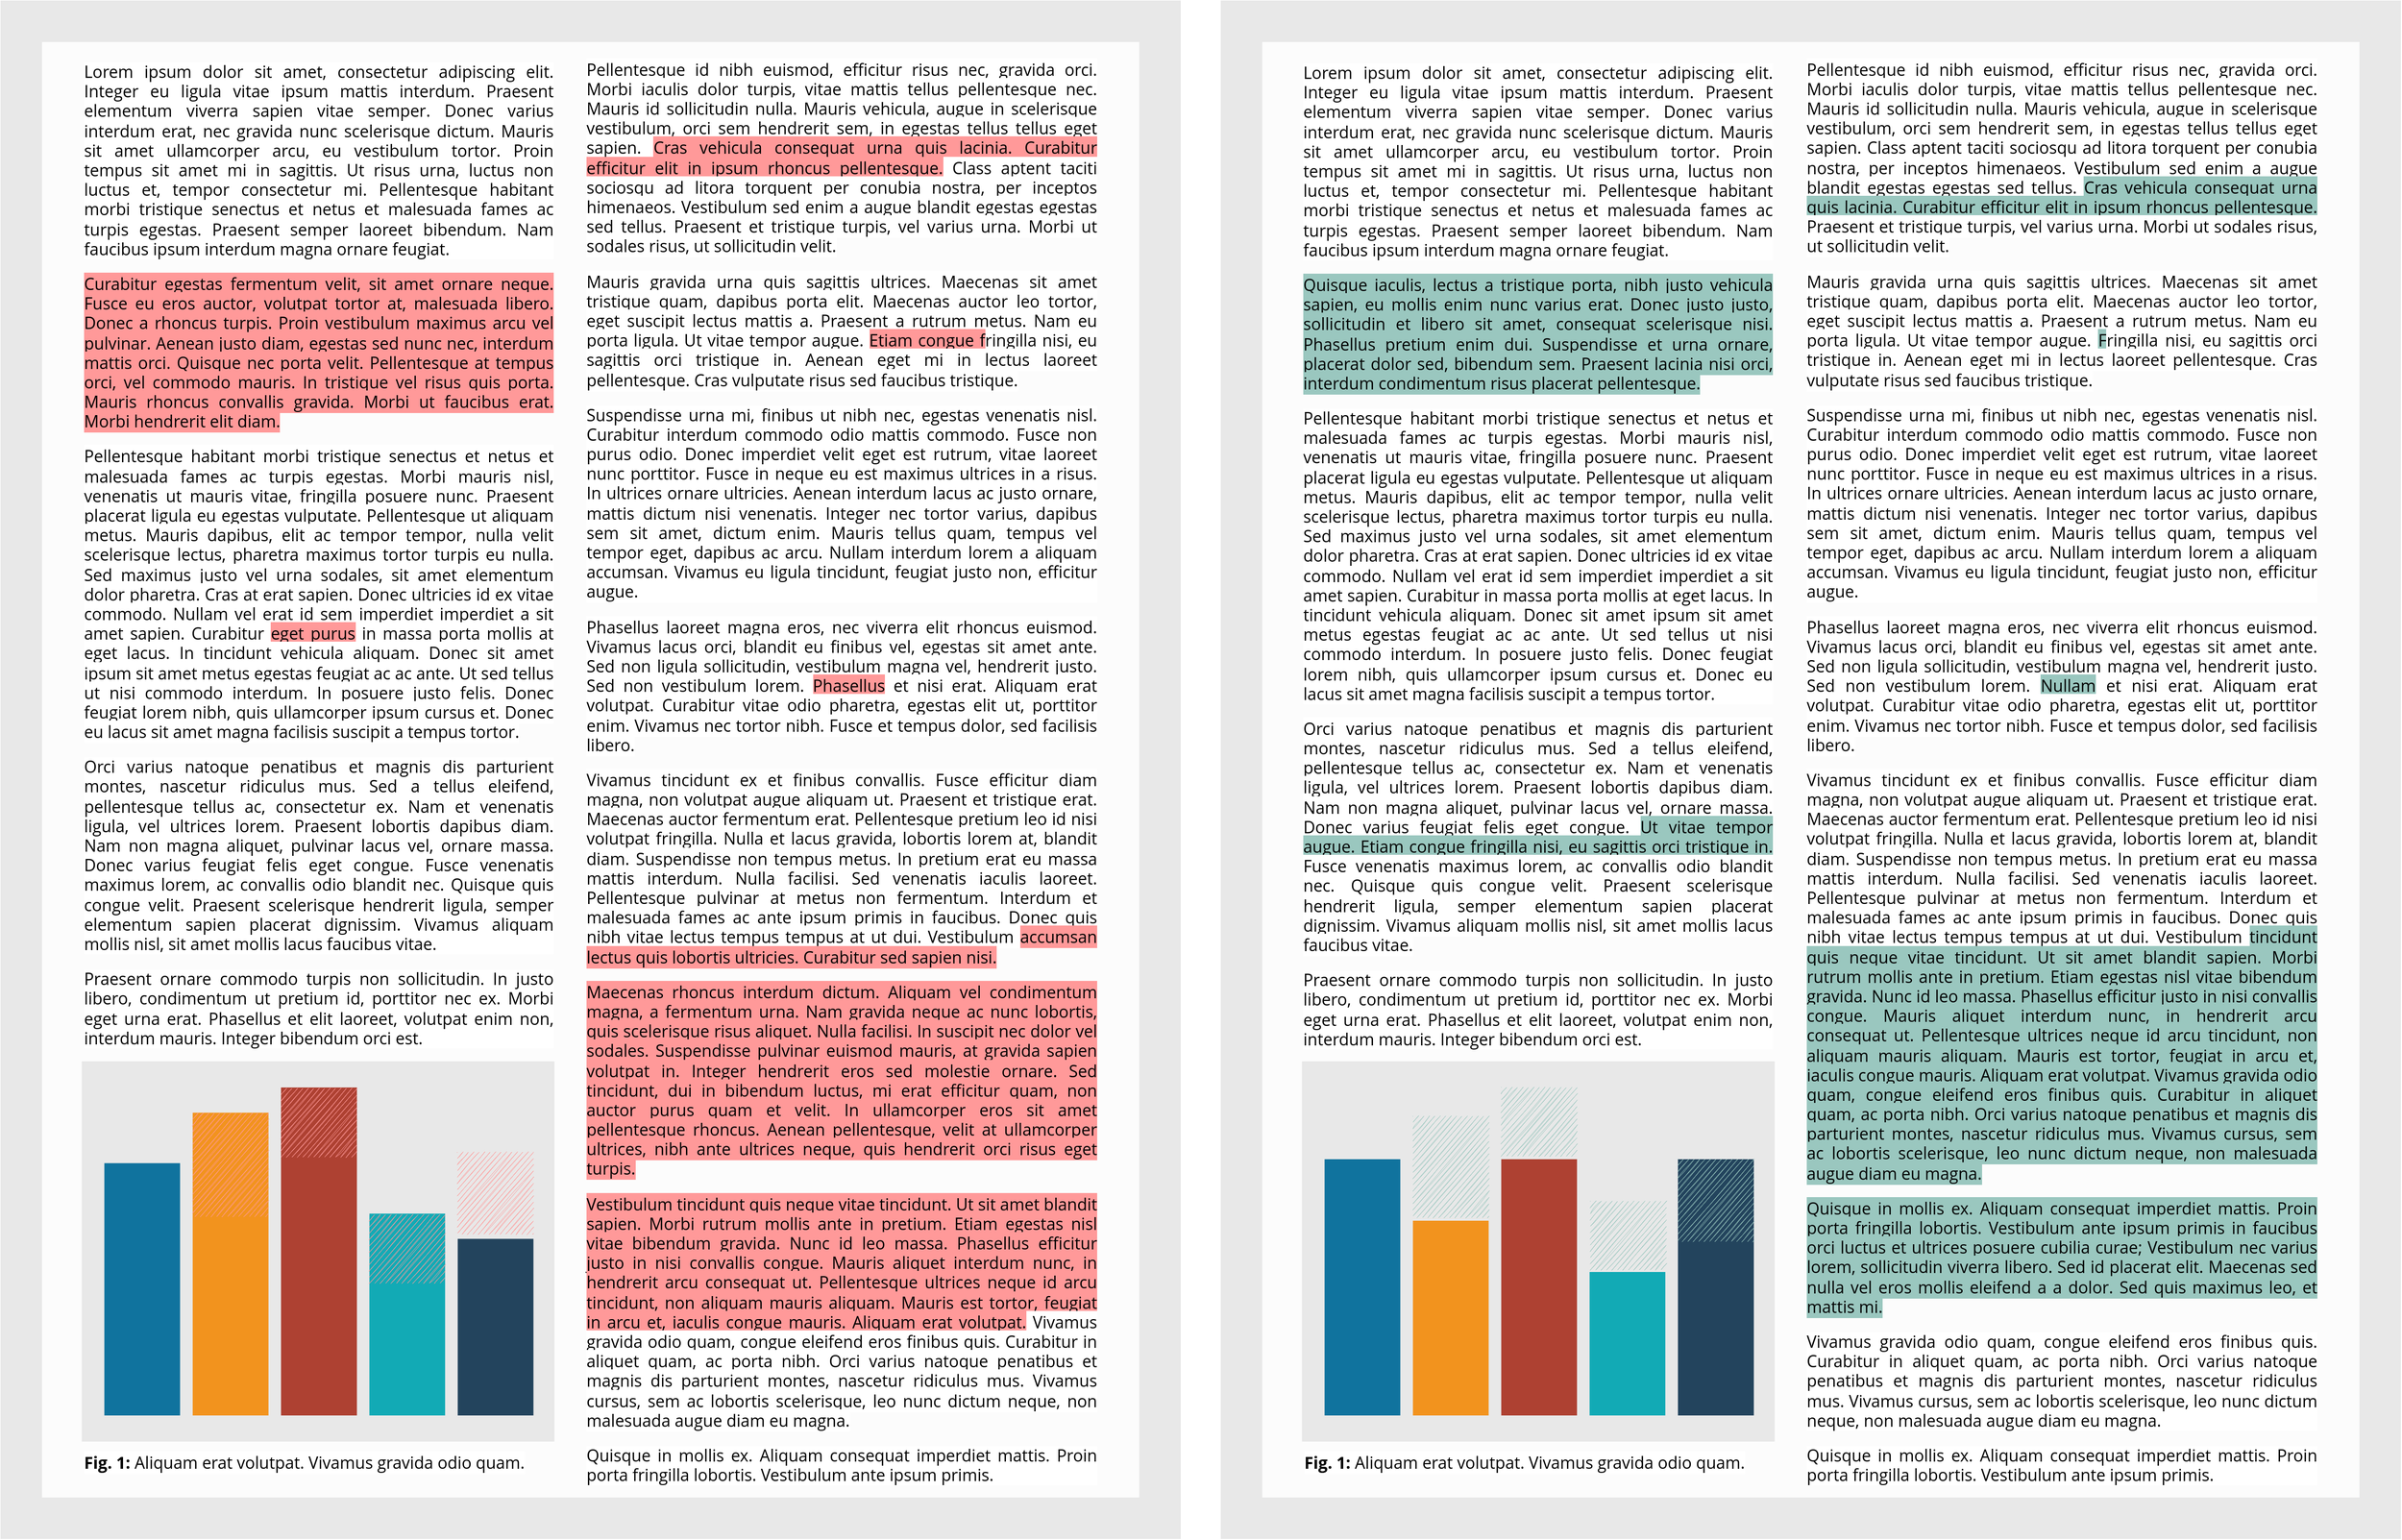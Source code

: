 <mxfile version="14.4.2" type="device"><diagram id="hDId7aU0rcnArZTX4qDV" name="Page-1"><mxGraphModel dx="3555" dy="5083" grid="1" gridSize="10" guides="1" tooltips="1" connect="1" arrows="1" fold="1" page="1" pageScale="1" pageWidth="850" pageHeight="1100" math="0" shadow="0"><root><mxCell id="0"/><mxCell id="1" parent="0"/><mxCell id="PXYqkAgeutD4WTbp1pMD-25" value="" style="group" parent="1" vertex="1" connectable="0"><mxGeometry x="810" y="-2240" width="1120" height="1500" as="geometry"/></mxCell><mxCell id="PXYqkAgeutD4WTbp1pMD-22" value="" style="rounded=0;whiteSpace=wrap;html=1;strokeColor=#E8E8E8;fillColor=#E8E8E8;" parent="PXYqkAgeutD4WTbp1pMD-25" vertex="1"><mxGeometry width="1150" height="1500" as="geometry"/></mxCell><mxCell id="PXYqkAgeutD4WTbp1pMD-23" value="" style="rounded=0;whiteSpace=wrap;html=1;strokeColor=none;fillColor=#FCFCFC;" parent="PXYqkAgeutD4WTbp1pMD-25" vertex="1"><mxGeometry x="40" y="40" width="1070" height="1420" as="geometry"/></mxCell><mxCell id="PXYqkAgeutD4WTbp1pMD-2" value="&lt;p style=&quot;margin: 0px 0px 15px ; padding: 0px ; text-align: justify ; font-family: &amp;#34;open sans&amp;#34; , &amp;#34;arial&amp;#34; , sans-serif ; background-color: rgb(255 , 255 , 255) ; font-size: 16px&quot;&gt;&lt;font style=&quot;font-size: 16px&quot;&gt;Lorem ipsum dolor sit amet, consectetur adipiscing elit. Integer eu ligula vitae ipsum mattis interdum. Praesent elementum viverra sapien vitae semper. Donec varius interdum erat, nec gravida nunc scelerisque dictum. Mauris sit amet ullamcorper arcu, eu vestibulum tortor. Proin tempus sit amet mi in sagittis. Ut risus urna, luctus non luctus et, tempor consectetur mi. Pellentesque habitant morbi tristique senectus et netus et malesuada fames ac turpis egestas. Praesent semper laoreet bibendum. Nam faucibus ipsum interdum magna ornare feugiat.&lt;/font&gt;&lt;/p&gt;&lt;p style=&quot;margin: 0px 0px 15px ; padding: 0px ; text-align: justify ; font-family: &amp;#34;open sans&amp;#34; , &amp;#34;arial&amp;#34; , sans-serif ; font-size: 16px&quot;&gt;&lt;font style=&quot;font-size: 16px ; background-color: rgb(255 , 153 , 153)&quot;&gt;Curabitur egestas fermentum velit, sit amet ornare neque. Fusce eu eros auctor, volutpat tortor at, malesuada libero. Donec a rhoncus turpis. Proin vestibulum maximus arcu vel pulvinar. Aenean justo diam, egestas sed nunc nec, interdum mattis orci. Quisque nec porta velit. Pellentesque at tempus orci, vel commodo mauris. In tristique vel risus quis porta. Mauris rhoncus convallis gravida. Morbi ut faucibus erat. Morbi hendrerit elit diam.&lt;/font&gt;&lt;/p&gt;&lt;p style=&quot;margin: 0px 0px 15px ; padding: 0px ; text-align: justify ; font-family: &amp;#34;open sans&amp;#34; , &amp;#34;arial&amp;#34; , sans-serif ; font-size: 16px&quot;&gt;&lt;font style=&quot;font-size: 16px&quot;&gt;&lt;span style=&quot;background-color: rgb(255 , 255 , 255)&quot;&gt;Pellentesque habitant morbi tristique senectus et netus et malesuada fames ac turpis egestas. Morbi mauris nisl, venenatis ut mauris vitae, fringilla posuere nunc. Praesent placerat ligula eu egestas vulputate. Pellentesque ut aliquam metus. Mauris dapibus, elit ac tempor tempor, nulla velit scelerisque lectus, pharetra maximus tortor turpis eu nulla. Sed maximus justo vel urna sodales, sit amet elementum dolor pharetra. Cras at erat sapien. Donec ultricies id ex vitae commodo. Nullam vel erat id sem imperdiet imperdiet a sit amet sapien. Curabitur &lt;/span&gt;&lt;span style=&quot;background-color: rgb(255 , 153 , 153)&quot;&gt;eget purus&lt;/span&gt;&lt;span style=&quot;background-color: rgb(255 , 255 , 255)&quot;&gt; in massa porta mollis at eget lacus. In tincidunt vehicula aliquam. Donec sit amet ipsum sit amet metus egestas feugiat ac ac ante. Ut sed tellus ut nisi commodo interdum. In posuere justo felis. Donec feugiat lorem nibh, quis ullamcorper ipsum cursus et. Donec eu lacus sit amet magna facilisis suscipit a tempus tortor.&lt;/span&gt;&lt;/font&gt;&lt;/p&gt;&lt;p style=&quot;margin: 0px 0px 15px ; padding: 0px ; text-align: justify ; font-family: &amp;#34;open sans&amp;#34; , &amp;#34;arial&amp;#34; , sans-serif ; background-color: rgb(255 , 255 , 255) ; font-size: 16px&quot;&gt;&lt;font style=&quot;font-size: 16px&quot;&gt;Orci varius natoque penatibus et magnis dis parturient montes, nascetur ridiculus mus. Sed a tellus eleifend, pellentesque tellus ac, consectetur ex. Nam et venenatis ligula, vel ultrices lorem. Praesent lobortis dapibus diam. Nam non magna aliquet, pulvinar lacus vel, ornare massa. Donec varius feugiat felis eget congue. Fusce venenatis maximus lorem, ac convallis odio blandit nec. Quisque quis congue velit. Praesent scelerisque hendrerit ligula, semper elementum sapien placerat dignissim. Vivamus aliquam mollis nisl, sit amet mollis lacus faucibus vitae.&lt;/font&gt;&lt;/p&gt;&lt;p style=&quot;margin: 0px 0px 15px ; padding: 0px ; text-align: justify ; font-family: &amp;#34;open sans&amp;#34; , &amp;#34;arial&amp;#34; , sans-serif ; background-color: rgb(255 , 255 , 255) ; font-size: 16px&quot;&gt;&lt;font style=&quot;font-size: 16px&quot;&gt;Praesent ornare commodo turpis non sollicitudin. In justo libero, condimentum ut pretium id, porttitor nec ex. Morbi eget urna erat. Phasellus et elit laoreet, volutpat enim non, interdum mauris. Integer bibendum orci est.&lt;/font&gt;&lt;/p&gt;" style="rounded=0;whiteSpace=wrap;html=1;strokeColor=none;fillColor=none;" parent="PXYqkAgeutD4WTbp1pMD-25" vertex="1"><mxGeometry x="80" y="63" width="460" height="970" as="geometry"/></mxCell><mxCell id="PXYqkAgeutD4WTbp1pMD-3" value="&lt;p style=&quot;margin: 0px 0px 15px ; padding: 0px ; text-align: justify ; font-family: &amp;#34;open sans&amp;#34; , &amp;#34;arial&amp;#34; , sans-serif ; font-size: 16px&quot;&gt;&lt;font style=&quot;font-size: 16px&quot;&gt;&lt;span style=&quot;background-color: rgb(255 , 255 , 255)&quot;&gt;Pellentesque id nibh euismod, efficitur risus nec, gravida orci. Morbi iaculis dolor turpis, vitae mattis tellus pellentesque nec. Mauris id sollicitudin nulla. Mauris vehicula, augue in scelerisque vestibulum, orci sem hendrerit sem, in egestas tellus tellus eget sapien. &lt;/span&gt;&lt;font style=&quot;background-color: rgb(255 , 153 , 153)&quot;&gt;C&lt;/font&gt;&lt;span style=&quot;background-color: rgb(255 , 153 , 153)&quot;&gt;ras vehicula consequat urna quis lacinia. Curabitur efficitur elit in ipsum rhoncus pellentesque.&lt;/span&gt;&lt;span style=&quot;background-color: rgb(255 , 255 , 255)&quot;&gt; Class aptent taciti sociosqu ad litora torquent per conubia nostra, per inceptos himenaeos. Vestibulum sed enim a augue blandit egestas egestas sed tellus. Praesent et tristique turpis, vel varius urna. Morbi ut sodales risus, ut sollicitudin velit.&lt;/span&gt;&lt;br&gt;&lt;/font&gt;&lt;/p&gt;&lt;p style=&quot;margin: 0px 0px 15px ; padding: 0px ; text-align: justify ; font-family: &amp;#34;open sans&amp;#34; , &amp;#34;arial&amp;#34; , sans-serif ; font-size: 16px&quot;&gt;&lt;font style=&quot;font-size: 16px&quot;&gt;&lt;span style=&quot;background-color: rgb(255 , 255 , 255)&quot;&gt;Mauris gravida urna quis sagittis ultrices. Maecenas sit amet tristique quam, dapibus porta elit. Maecenas auctor leo tortor, eget suscipit lectus mattis a. Praesent a rutrum metus. Nam eu porta ligula. Ut vitae tempor augue. &lt;/span&gt;&lt;span style=&quot;background-color: rgb(255 , 153 , 153)&quot;&gt;Etiam congue f&lt;/span&gt;&lt;span style=&quot;background-color: rgb(255 , 255 , 255)&quot;&gt;ringilla nisi, eu sagittis orci tristique in. Aenean eget mi in lectus laoreet pellentesque. Cras vulputate risus sed faucibus tristique.&lt;/span&gt;&lt;/font&gt;&lt;/p&gt;&lt;p style=&quot;margin: 0px 0px 15px ; padding: 0px ; text-align: justify ; font-family: &amp;#34;open sans&amp;#34; , &amp;#34;arial&amp;#34; , sans-serif ; background-color: rgb(255 , 255 , 255) ; font-size: 16px&quot;&gt;&lt;font style=&quot;font-size: 16px&quot;&gt;Suspendisse urna mi, finibus ut nibh nec, egestas venenatis nisl. Curabitur interdum commodo odio mattis commodo. Fusce non purus odio. Donec imperdiet velit eget est rutrum, vitae laoreet nunc porttitor. Fusce in neque eu est maximus ultrices in a risus. In ultrices ornare ultricies. Aenean interdum lacus ac justo ornare, mattis dictum nisi venenatis. Integer nec tortor varius, dapibus sem sit amet, dictum enim. Mauris tellus quam, tempus vel tempor eget, dapibus ac arcu. Nullam interdum lorem a aliquam accumsan. Vivamus eu ligula tincidunt, feugiat justo non, efficitur augue.&lt;/font&gt;&lt;/p&gt;&lt;p style=&quot;margin: 0px 0px 15px ; padding: 0px ; text-align: justify ; font-family: &amp;#34;open sans&amp;#34; , &amp;#34;arial&amp;#34; , sans-serif ; font-size: 16px&quot;&gt;&lt;font style=&quot;font-size: 16px&quot;&gt;&lt;span style=&quot;background-color: rgb(255 , 255 , 255)&quot;&gt;Phasellus laoreet magna eros, nec viverra elit rhoncus euismod. Vivamus lacus orci, blandit eu finibus vel, egestas sit amet ante. Sed non ligula sollicitudin, vestibulum magna vel, hendrerit justo. Sed non vestibulum lorem. &lt;/span&gt;&lt;span style=&quot;background-color: rgb(255 , 153 , 153)&quot;&gt;Phasellus&lt;/span&gt;&lt;span style=&quot;background-color: rgb(255 , 255 , 255)&quot;&gt; et nisi erat. Aliquam erat volutpat. Curabitur vitae odio pharetra, egestas elit ut, porttitor enim. Vivamus nec tortor nibh. Fusce et tempus dolor, sed facilisis libero.&lt;/span&gt;&lt;/font&gt;&lt;/p&gt;&lt;p style=&quot;margin: 0px 0px 15px ; padding: 0px ; text-align: justify ; font-family: &amp;#34;open sans&amp;#34; , &amp;#34;arial&amp;#34; , sans-serif ; font-size: 16px&quot;&gt;&lt;font style=&quot;font-size: 16px&quot;&gt;&lt;span style=&quot;background-color: rgb(255 , 255 , 255)&quot;&gt;Vivamus tincidunt ex et finibus convallis. Fusce efficitur diam magna, non volutpat augue aliquam ut. Praesent et tristique erat. Maecenas auctor fermentum erat. Pellentesque pretium leo id nisi volutpat fringilla. Nulla et lacus gravida, lobortis lorem at, blandit diam. Suspendisse non tempus metus. In pretium erat eu massa mattis interdum. Nulla facilisi. Sed venenatis iaculis laoreet. Pellentesque pulvinar at metus non fermentum. Interdum et malesuada fames ac ante ipsum primis in faucibus. Donec quis nibh vitae lectus tempus tempus at ut dui. Vestibulum &lt;/span&gt;&lt;span style=&quot;background-color: rgb(255 , 153 , 153)&quot;&gt;accumsan lectus quis lobortis ultricies. Curabitur sed sapien nisi.&lt;/span&gt;&lt;/font&gt;&lt;/p&gt;&lt;p style=&quot;margin: 0px 0px 15px ; padding: 0px ; text-align: justify ; font-family: &amp;#34;open sans&amp;#34; , &amp;#34;arial&amp;#34; , sans-serif ; font-size: 16px&quot;&gt;&lt;font style=&quot;font-size: 16px ; background-color: rgb(255 , 153 , 153)&quot;&gt;Maecenas rhoncus interdum dictum. Aliquam vel condimentum magna, a fermentum urna. Nam gravida neque ac nunc lobortis, quis scelerisque risus aliquet. Nulla facilisi. In suscipit nec dolor vel sodales. Suspendisse pulvinar euismod mauris, at gravida sapien volutpat in. Integer hendrerit eros sed molestie ornare. Sed tincidunt, dui in bibendum luctus, mi erat efficitur quam, non auctor purus quam et velit. In ullamcorper eros sit amet pellentesque rhoncus. Aenean pellentesque, velit at ullamcorper ultrices, nibh ante ultrices neque, quis hendrerit orci risus eget turpis.&lt;/font&gt;&lt;/p&gt;&lt;p style=&quot;margin: 0px 0px 15px ; padding: 0px ; text-align: justify ; font-family: &amp;#34;open sans&amp;#34; , &amp;#34;arial&amp;#34; , sans-serif ; font-size: 16px&quot;&gt;&lt;font style=&quot;font-size: 16px&quot;&gt;&lt;span style=&quot;background-color: rgb(255 , 153 , 153)&quot;&gt;Vestibulum tincidunt quis neque vitae tincidunt. Ut sit amet blandit sapien. Morbi rutrum mollis ante in pretium. Etiam egestas nisl vitae bibendum gravida. Nunc id leo massa. Phasellus efficitur justo in nisi convallis congue. Mauris aliquet interdum nunc, in hendrerit arcu consequat ut. Pellentesque ultrices neque id arcu tincidunt, non aliquam mauris aliquam. Mauris est tortor, feugiat in arcu et, iaculis congue mauris. Aliquam erat volutpat.&lt;/span&gt;&lt;span style=&quot;background-color: rgb(255 , 255 , 255)&quot;&gt; Vivamus gravida odio quam, congue eleifend eros finibus quis. Curabitur in aliquet quam, ac porta nibh. Orci varius natoque penatibus et magnis dis parturient montes, nascetur ridiculus mus. Vivamus cursus, sem ac lobortis scelerisque, leo nunc dictum neque, non malesuada augue diam eu magna.&lt;/span&gt;&lt;/font&gt;&lt;/p&gt;&lt;p style=&quot;margin: 0px 0px 15px ; padding: 0px ; text-align: justify ; font-family: &amp;#34;open sans&amp;#34; , &amp;#34;arial&amp;#34; , sans-serif ; background-color: rgb(255 , 255 , 255) ; font-size: 16px&quot;&gt;&lt;font style=&quot;font-size: 16px&quot;&gt;Quisque in mollis ex. Aliquam consequat imperdiet mattis. Proin porta fringilla lobortis. Vestibulum ante ipsum primis.&lt;/font&gt;&lt;/p&gt;" style="rounded=0;whiteSpace=wrap;html=1;strokeColor=none;fillColor=none;" parent="PXYqkAgeutD4WTbp1pMD-25" vertex="1"><mxGeometry x="570" y="60" width="500" height="1400" as="geometry"/></mxCell><mxCell id="PXYqkAgeutD4WTbp1pMD-4" value="" style="rounded=0;whiteSpace=wrap;html=1;strokeColor=#E8E8E8;fillColor=#E8E8E8;" parent="PXYqkAgeutD4WTbp1pMD-25" vertex="1"><mxGeometry x="79.23" y="1035" width="460" height="370" as="geometry"/></mxCell><mxCell id="PXYqkAgeutD4WTbp1pMD-20" value="" style="group" parent="PXYqkAgeutD4WTbp1pMD-25" vertex="1" connectable="0"><mxGeometry x="100.77" y="1060" width="418.46" height="320" as="geometry"/></mxCell><mxCell id="PXYqkAgeutD4WTbp1pMD-5" value="" style="fillColor=#10739E;strokeColor=none;" parent="PXYqkAgeutD4WTbp1pMD-20" vertex="1"><mxGeometry y="73.846" width="73.846" height="246.154" as="geometry"/></mxCell><mxCell id="PXYqkAgeutD4WTbp1pMD-8" value="" style="fillColor=#F2931E;strokeColor=none;" parent="PXYqkAgeutD4WTbp1pMD-20" vertex="1"><mxGeometry x="86.154" y="24.615" width="73.926" height="295.385" as="geometry"/></mxCell><mxCell id="PXYqkAgeutD4WTbp1pMD-84" value="" style="rounded=0;whiteSpace=wrap;html=1;sketch=1;fillStyle=hachure;strokeColor=none;fillColor=#FF9999;" parent="PXYqkAgeutD4WTbp1pMD-8" vertex="1"><mxGeometry x="-0.074" y="0.465" width="74" height="99" as="geometry"/></mxCell><mxCell id="PXYqkAgeutD4WTbp1pMD-11" value="" style="fillColor=#AE4132;strokeColor=none;" parent="PXYqkAgeutD4WTbp1pMD-20" vertex="1"><mxGeometry x="172.307" width="74.003" height="320" as="geometry"/></mxCell><mxCell id="PXYqkAgeutD4WTbp1pMD-82" value="" style="rounded=0;whiteSpace=wrap;html=1;sketch=1;fillStyle=hachure;strokeColor=none;fillColor=#FF9999;" parent="PXYqkAgeutD4WTbp1pMD-11" vertex="1"><mxGeometry x="0.003" y="1" width="74" height="67" as="geometry"/></mxCell><mxCell id="PXYqkAgeutD4WTbp1pMD-14" value="" style="fillColor=#12AAB5;strokeColor=none;" parent="PXYqkAgeutD4WTbp1pMD-20" vertex="1"><mxGeometry x="258.461" y="123.077" width="73.846" height="196.923" as="geometry"/></mxCell><mxCell id="PXYqkAgeutD4WTbp1pMD-85" value="" style="rounded=0;whiteSpace=wrap;html=1;sketch=1;fillStyle=hachure;strokeColor=none;fillColor=#FF9999;" parent="PXYqkAgeutD4WTbp1pMD-14" vertex="1"><mxGeometry x="-0.081" y="1.003" width="74" height="67" as="geometry"/></mxCell><mxCell id="PXYqkAgeutD4WTbp1pMD-17" value="" style="fillColor=#23445D;strokeColor=none;" parent="PXYqkAgeutD4WTbp1pMD-20" vertex="1"><mxGeometry x="344.614" y="147.692" width="73.846" height="172.308" as="geometry"/></mxCell><mxCell id="PXYqkAgeutD4WTbp1pMD-21" value="&lt;span style=&quot;color: rgb(0 , 0 , 0) ; font-family: &amp;#34;open sans&amp;#34; , &amp;#34;arial&amp;#34; , sans-serif ; font-size: 16px ; font-style: normal ; letter-spacing: normal ; text-align: justify ; text-indent: 0px ; text-transform: none ; word-spacing: 0px ; background-color: rgb(255 , 255 , 255) ; display: inline ; float: none&quot;&gt;&lt;b&gt;Fig. 1:&lt;/b&gt;&lt;/span&gt;&lt;span style=&quot;color: rgb(0 , 0 , 0) ; font-family: &amp;#34;open sans&amp;#34; , &amp;#34;arial&amp;#34; , sans-serif ; font-size: 16px ; font-style: normal ; font-weight: 400 ; letter-spacing: normal ; text-align: justify ; text-indent: 0px ; text-transform: none ; word-spacing: 0px ; background-color: rgb(255 , 255 , 255) ; display: inline ; float: none&quot;&gt; Aliquam erat volutpat. Vivamus gravida odio quam.&lt;/span&gt;" style="text;whiteSpace=wrap;html=1;" parent="PXYqkAgeutD4WTbp1pMD-25" vertex="1"><mxGeometry x="79.23" y="1410" width="460.77" height="30" as="geometry"/></mxCell><mxCell id="PXYqkAgeutD4WTbp1pMD-86" value="" style="rounded=0;whiteSpace=wrap;html=1;sketch=1;fillStyle=hachure;strokeColor=none;fillColor=#FF9999;" parent="PXYqkAgeutD4WTbp1pMD-25" vertex="1"><mxGeometry x="445.23" y="1123" width="74" height="80" as="geometry"/></mxCell><mxCell id="PXYqkAgeutD4WTbp1pMD-26" value="" style="group" parent="1" vertex="1" connectable="0"><mxGeometry x="2000" y="-2240" width="1120" height="1500" as="geometry"/></mxCell><mxCell id="PXYqkAgeutD4WTbp1pMD-27" value="" style="rounded=0;whiteSpace=wrap;html=1;strokeColor=#E8E8E8;fillColor=#E8E8E8;" parent="PXYqkAgeutD4WTbp1pMD-26" vertex="1"><mxGeometry width="1150" height="1500" as="geometry"/></mxCell><mxCell id="PXYqkAgeutD4WTbp1pMD-28" value="" style="rounded=0;whiteSpace=wrap;html=1;strokeColor=none;fillColor=#FCFCFC;" parent="PXYqkAgeutD4WTbp1pMD-26" vertex="1"><mxGeometry x="40" y="40" width="1070" height="1420" as="geometry"/></mxCell><mxCell id="PXYqkAgeutD4WTbp1pMD-29" value="&lt;p style=&quot;margin: 0px 0px 15px ; padding: 0px ; text-align: justify ; font-family: &amp;#34;open sans&amp;#34; , &amp;#34;arial&amp;#34; , sans-serif ; background-color: rgb(255 , 255 , 255) ; font-size: 16px&quot;&gt;&lt;font style=&quot;font-size: 16px&quot;&gt;Lorem ipsum dolor sit amet, consectetur adipiscing elit. Integer eu ligula vitae ipsum mattis interdum. Praesent elementum viverra sapien vitae semper. Donec varius interdum erat, nec gravida nunc scelerisque dictum. Mauris sit amet ullamcorper arcu, eu vestibulum tortor. Proin tempus sit amet mi in sagittis. Ut risus urna, luctus non luctus et, tempor consectetur mi. Pellentesque habitant morbi tristique senectus et netus et malesuada fames ac turpis egestas. Praesent semper laoreet bibendum. Nam faucibus ipsum interdum magna ornare feugiat.&lt;/font&gt;&lt;/p&gt;&lt;p style=&quot;margin: 0px 0px 15px ; padding: 0px ; text-align: justify ; font-family: &amp;#34;open sans&amp;#34; , &amp;#34;arial&amp;#34; , sans-serif ; font-size: 16px&quot;&gt;&lt;font style=&quot;font-size: 16px ; background-color: rgb(154 , 199 , 191)&quot;&gt;Quisque iaculis, lectus a tristique porta, nibh justo vehicula sapien, eu mollis enim nunc varius erat. Donec justo justo, sollicitudin et libero sit amet, consequat scelerisque nisi. Phasellus pretium enim dui. Suspendisse et urna ornare, placerat dolor sed, bibendum sem. Praesent lacinia nisi orci, interdum condimentum risus placerat pellentesque.&lt;/font&gt;&lt;/p&gt;&lt;p style=&quot;margin: 0px 0px 15px ; padding: 0px ; text-align: justify ; font-family: &amp;#34;open sans&amp;#34; , &amp;#34;arial&amp;#34; , sans-serif ; background-color: rgb(255 , 255 , 255) ; font-size: 16px&quot;&gt;&lt;font style=&quot;font-size: 16px&quot;&gt;Pellentesque habitant morbi tristique senectus et netus et malesuada fames ac turpis egestas. Morbi mauris nisl, venenatis ut mauris vitae, fringilla posuere nunc. Praesent placerat ligula eu egestas vulputate. Pellentesque ut aliquam metus. Mauris dapibus, elit ac tempor tempor, nulla velit scelerisque lectus, pharetra maximus tortor turpis eu nulla. Sed maximus justo vel urna sodales, sit amet elementum dolor pharetra. Cras at erat sapien. Donec ultricies id ex vitae commodo. Nullam vel erat id sem imperdiet imperdiet a sit amet sapien. Curabitur in massa porta mollis at eget lacus. In tincidunt vehicula aliquam. Donec sit amet ipsum sit amet metus egestas feugiat ac ac ante. Ut sed tellus ut nisi commodo interdum. In posuere justo felis. Donec feugiat lorem nibh, quis ullamcorper ipsum cursus et. Donec eu lacus sit amet magna facilisis suscipit a tempus tortor.&lt;/font&gt;&lt;/p&gt;&lt;p style=&quot;margin: 0px 0px 15px ; padding: 0px ; text-align: justify ; font-family: &amp;#34;open sans&amp;#34; , &amp;#34;arial&amp;#34; , sans-serif ; font-size: 16px&quot;&gt;&lt;font style=&quot;font-size: 16px&quot;&gt;&lt;span style=&quot;background-color: rgb(255 , 255 , 255)&quot;&gt;Orci varius natoque penatibus et magnis dis parturient montes, nascetur ridiculus mus. Sed a tellus eleifend, pellentesque tellus ac, consectetur ex. Nam et venenatis ligula, vel ultrices lorem. Praesent lobortis dapibus diam. Nam non magna aliquet, pulvinar lacus vel, ornare massa. Donec varius feugiat felis eget congue. &lt;/span&gt;&lt;span style=&quot;background-color: rgb(154 , 199 , 191)&quot;&gt;Ut vitae tempor augue. Etiam congue fringilla nisi, eu sagittis orci tristique in.&lt;/span&gt;&lt;span style=&quot;background-color: rgb(255 , 255 , 255)&quot;&gt; Fusce venenatis maximus lorem, ac convallis odio blandit nec. Quisque quis congue velit. Praesent scelerisque hendrerit ligula, semper elementum sapien placerat dignissim. Vivamus aliquam mollis nisl, sit amet mollis lacus faucibus vitae.&lt;/span&gt;&lt;/font&gt;&lt;/p&gt;&lt;p style=&quot;margin: 0px 0px 15px ; padding: 0px ; text-align: justify ; font-family: &amp;#34;open sans&amp;#34; , &amp;#34;arial&amp;#34; , sans-serif ; background-color: rgb(255 , 255 , 255) ; font-size: 16px&quot;&gt;&lt;font style=&quot;font-size: 16px&quot;&gt;Praesent ornare commodo turpis non sollicitudin. In justo libero, condimentum ut pretium id, porttitor nec ex. Morbi eget urna erat. Phasellus et elit laoreet, volutpat enim non, interdum mauris. Integer bibendum orci est.&lt;/font&gt;&lt;/p&gt;" style="rounded=0;whiteSpace=wrap;html=1;strokeColor=none;fillColor=none;" parent="PXYqkAgeutD4WTbp1pMD-26" vertex="1"><mxGeometry x="79.23" y="64" width="460" height="970" as="geometry"/></mxCell><mxCell id="PXYqkAgeutD4WTbp1pMD-30" value="&lt;p style=&quot;margin: 0px 0px 15px ; padding: 0px ; text-align: justify ; font-family: &amp;#34;open sans&amp;#34; , &amp;#34;arial&amp;#34; , sans-serif ; font-size: 16px&quot;&gt;&lt;font style=&quot;font-size: 16px&quot;&gt;&lt;span style=&quot;background-color: rgb(255 , 255 , 255)&quot;&gt;Pellentesque id nibh euismod, efficitur risus nec, gravida orci. Morbi iaculis dolor turpis, vitae mattis tellus pellentesque nec. Mauris id sollicitudin nulla. Mauris vehicula, augue in scelerisque vestibulum, orci sem hendrerit sem, in egestas tellus tellus eget sapien. Class aptent taciti sociosqu ad litora torquent per conubia nostra, per inceptos himenaeos. Vestibulum sed enim a augue blandit egestas egestas sed tellus. &lt;/span&gt;&lt;span style=&quot;background-color: rgb(154 , 199 , 191)&quot;&gt;Cras vehicula consequat urna quis lacinia. Curabitur efficitur elit in ipsum rhoncus pellentesque.&lt;/span&gt;&lt;span style=&quot;background-color: rgb(255 , 255 , 255)&quot;&gt; Praesent et tristique turpis, vel varius urna. Morbi ut sodales risus, ut sollicitudin velit.&lt;/span&gt;&lt;br&gt;&lt;/font&gt;&lt;/p&gt;&lt;p style=&quot;margin: 0px 0px 15px ; padding: 0px ; text-align: justify ; font-family: &amp;#34;open sans&amp;#34; , &amp;#34;arial&amp;#34; , sans-serif ; font-size: 16px&quot;&gt;&lt;font style=&quot;font-size: 16px&quot;&gt;&lt;span style=&quot;background-color: rgb(255 , 255 , 255)&quot;&gt;Mauris gravida urna quis sagittis ultrices. Maecenas sit amet tristique quam, dapibus porta elit. Maecenas auctor leo tortor, eget suscipit lectus mattis a. Praesent a rutrum metus. Nam eu porta ligula. Ut vitae tempor augue. &lt;/span&gt;&lt;span style=&quot;background-color: rgb(154 , 199 , 191)&quot;&gt;F&lt;/span&gt;&lt;span style=&quot;background-color: rgb(255 , 255 , 255)&quot;&gt;ringilla nisi, eu sagittis orci tristique in. Aenean eget mi in lectus laoreet pellentesque. Cras vulputate risus sed faucibus tristique.&lt;/span&gt;&lt;/font&gt;&lt;/p&gt;&lt;p style=&quot;margin: 0px 0px 15px ; padding: 0px ; text-align: justify ; font-family: &amp;#34;open sans&amp;#34; , &amp;#34;arial&amp;#34; , sans-serif ; background-color: rgb(255 , 255 , 255) ; font-size: 16px&quot;&gt;&lt;font style=&quot;font-size: 16px&quot;&gt;Suspendisse urna mi, finibus ut nibh nec, egestas venenatis nisl. Curabitur interdum commodo odio mattis commodo. Fusce non purus odio. Donec imperdiet velit eget est rutrum, vitae laoreet nunc porttitor. Fusce in neque eu est maximus ultrices in a risus. In ultrices ornare ultricies. Aenean interdum lacus ac justo ornare, mattis dictum nisi venenatis. Integer nec tortor varius, dapibus sem sit amet, dictum enim. Mauris tellus quam, tempus vel tempor eget, dapibus ac arcu. Nullam interdum lorem a aliquam accumsan. Vivamus eu ligula tincidunt, feugiat justo non, efficitur augue.&lt;/font&gt;&lt;/p&gt;&lt;p style=&quot;margin: 0px 0px 15px ; padding: 0px ; text-align: justify ; font-family: &amp;#34;open sans&amp;#34; , &amp;#34;arial&amp;#34; , sans-serif ; font-size: 16px&quot;&gt;&lt;font style=&quot;font-size: 16px&quot;&gt;&lt;span style=&quot;background-color: rgb(255 , 255 , 255)&quot;&gt;Phasellus laoreet magna eros, nec viverra elit rhoncus euismod. Vivamus lacus orci, blandit eu finibus vel, egestas sit amet ante. Sed non ligula sollicitudin, vestibulum magna vel, hendrerit justo. Sed non vestibulum lorem. &lt;/span&gt;&lt;span style=&quot;background-color: rgb(154 , 199 , 191)&quot;&gt;Nullam&lt;/span&gt;&lt;span style=&quot;background-color: rgb(255 , 255 , 255)&quot;&gt; et nisi erat. Aliquam erat volutpat. Curabitur vitae odio pharetra, egestas elit ut, porttitor enim. Vivamus nec tortor nibh. Fusce et tempus dolor, sed facilisis libero.&lt;/span&gt;&lt;/font&gt;&lt;/p&gt;&lt;p style=&quot;margin: 0px 0px 15px ; padding: 0px ; text-align: justify&quot;&gt;&lt;font style=&quot;background-color: rgb(255 , 255 , 255) ; font-family: &amp;#34;open sans&amp;#34; , &amp;#34;arial&amp;#34; , sans-serif ; font-size: 16px&quot;&gt;Vivamus tincidunt ex et finibus convallis. Fusce efficitur diam magna, non volutpat augue aliquam ut. Praesent et tristique erat. Maecenas auctor fermentum erat. Pellentesque pretium leo id nisi volutpat fringilla. Nulla et lacus gravida, lobortis lorem at, blandit diam. Suspendisse non tempus metus. In pretium erat eu massa mattis interdum. Nulla facilisi. Sed venenatis iaculis laoreet. Pellentesque pulvinar at metus non fermentum. Interdum et malesuada fames ac ante ipsum primis in faucibus. Donec quis nibh vitae lectus tempus tempus at ut dui.&amp;nbsp;&lt;/font&gt;&lt;font face=&quot;open sans, arial, sans-serif&quot;&gt;&lt;span style=&quot;font-size: 16px&quot;&gt;&lt;span style=&quot;background-color: rgb(255 , 255 , 255)&quot;&gt;Vestibulum &lt;/span&gt;&lt;span style=&quot;background-color: rgb(154 , 199 , 191)&quot;&gt;tincidunt quis neque vitae tincidunt. Ut sit amet blandit sapien. Morbi rutrum mollis ante in pretium. Etiam egestas nisl vitae bibendum gravida. Nunc id leo massa. Phasellus efficitur justo in nisi convallis congue. Mauris aliquet interdum nunc, in hendrerit arcu consequat ut. Pellentesque ultrices neque id arcu tincidunt, non aliquam mauris aliquam. Mauris est tortor, feugiat in arcu et, iaculis congue mauris. Aliquam erat volutpat. Vivamus gravida odio quam, congue eleifend eros finibus quis. Curabitur in aliquet quam, ac porta nibh. Orci varius natoque penatibus et magnis dis parturient montes, nascetur ridiculus mus. Vivamus cursus, sem ac lobortis scelerisque, leo nunc dictum neque, non malesuada augue diam eu magna.&lt;/span&gt;&lt;/span&gt;&lt;/font&gt;&lt;/p&gt;&lt;p style=&quot;margin: 0px 0px 15px ; padding: 0px ; text-align: justify&quot;&gt;&lt;font face=&quot;open sans, arial, sans-serif&quot;&gt;&lt;span style=&quot;font-size: 16px ; background-color: rgb(154 , 199 , 191)&quot;&gt;Quisque in mollis ex. Aliquam consequat imperdiet mattis. Proin porta fringilla lobortis. Vestibulum ante ipsum primis in faucibus orci luctus et ultrices posuere cubilia curae; Vestibulum nec varius lorem, sollicitudin viverra libero. Sed id placerat elit. Maecenas sed nulla vel eros mollis eleifend a a dolor. Sed quis maximus leo, et mattis mi.&lt;/span&gt;&lt;/font&gt;&lt;/p&gt;&lt;p style=&quot;margin: 0px 0px 15px ; padding: 0px ; text-align: justify ; font-family: &amp;#34;open sans&amp;#34; , &amp;#34;arial&amp;#34; , sans-serif ; background-color: rgb(255 , 255 , 255) ; font-size: 16px&quot;&gt;&lt;font style=&quot;font-size: 16px&quot;&gt;Vivamus gravida odio quam, congue eleifend eros finibus quis. Curabitur in aliquet quam, ac porta nibh. Orci varius natoque penatibus et magnis dis parturient montes, nascetur ridiculus mus. Vivamus cursus, sem ac lobortis scelerisque, leo nunc dictum neque, non malesuada augue diam eu magna.&lt;/font&gt;&lt;/p&gt;&lt;p style=&quot;margin: 0px 0px 15px ; padding: 0px ; text-align: justify ; font-family: &amp;#34;open sans&amp;#34; , &amp;#34;arial&amp;#34; , sans-serif ; background-color: rgb(255 , 255 , 255) ; font-size: 16px&quot;&gt;&lt;font style=&quot;font-size: 16px&quot;&gt;Quisque in mollis ex. Aliquam consequat imperdiet mattis. Proin porta fringilla lobortis. Vestibulum ante ipsum primis.&lt;/font&gt;&lt;/p&gt;" style="rounded=0;whiteSpace=wrap;html=1;strokeColor=none;fillColor=none;" parent="PXYqkAgeutD4WTbp1pMD-26" vertex="1"><mxGeometry x="570" y="60" width="500" height="1400" as="geometry"/></mxCell><mxCell id="PXYqkAgeutD4WTbp1pMD-31" value="" style="rounded=0;whiteSpace=wrap;html=1;strokeColor=#E8E8E8;fillColor=#E8E8E8;" parent="PXYqkAgeutD4WTbp1pMD-26" vertex="1"><mxGeometry x="79.23" y="1035" width="460" height="370" as="geometry"/></mxCell><mxCell id="PXYqkAgeutD4WTbp1pMD-32" value="" style="group" parent="PXYqkAgeutD4WTbp1pMD-26" vertex="1" connectable="0"><mxGeometry x="100.77" y="1060" width="418.61" height="320" as="geometry"/></mxCell><mxCell id="PXYqkAgeutD4WTbp1pMD-33" value="" style="fillColor=#10739E;strokeColor=none;" parent="PXYqkAgeutD4WTbp1pMD-32" vertex="1"><mxGeometry y="70" width="73.85" height="250" as="geometry"/></mxCell><mxCell id="PXYqkAgeutD4WTbp1pMD-36" value="" style="fillColor=#F2931E;strokeColor=none;" parent="PXYqkAgeutD4WTbp1pMD-32" vertex="1"><mxGeometry x="86.15" y="130" width="73.85" height="190" as="geometry"/></mxCell><mxCell id="PXYqkAgeutD4WTbp1pMD-39" value="" style="fillColor=#AE4132;strokeColor=none;" parent="PXYqkAgeutD4WTbp1pMD-32" vertex="1"><mxGeometry x="172.31" y="70" width="73.85" height="250" as="geometry"/></mxCell><mxCell id="PXYqkAgeutD4WTbp1pMD-42" value="" style="fillColor=#12AAB5;strokeColor=none;" parent="PXYqkAgeutD4WTbp1pMD-32" vertex="1"><mxGeometry x="258.46" y="180" width="73.85" height="140" as="geometry"/></mxCell><mxCell id="PXYqkAgeutD4WTbp1pMD-45" value="" style="fillColor=#23445D;strokeColor=none;" parent="PXYqkAgeutD4WTbp1pMD-32" vertex="1"><mxGeometry x="344.61" y="70" width="74" height="250" as="geometry"/></mxCell><mxCell id="PXYqkAgeutD4WTbp1pMD-77" value="" style="rounded=0;whiteSpace=wrap;html=1;sketch=1;fillStyle=hachure;strokeColor=none;fillColor=#9AC7BF;" parent="PXYqkAgeutD4WTbp1pMD-45" vertex="1"><mxGeometry width="74" height="80" as="geometry"/></mxCell><mxCell id="PXYqkAgeutD4WTbp1pMD-48" value="&lt;span style=&quot;color: rgb(0 , 0 , 0) ; font-family: &amp;#34;open sans&amp;#34; , &amp;#34;arial&amp;#34; , sans-serif ; font-size: 16px ; font-style: normal ; letter-spacing: normal ; text-align: justify ; text-indent: 0px ; text-transform: none ; word-spacing: 0px ; background-color: rgb(255 , 255 , 255) ; display: inline ; float: none&quot;&gt;&lt;b&gt;Fig. 1:&lt;/b&gt;&lt;/span&gt;&lt;span style=&quot;color: rgb(0 , 0 , 0) ; font-family: &amp;#34;open sans&amp;#34; , &amp;#34;arial&amp;#34; , sans-serif ; font-size: 16px ; font-style: normal ; font-weight: 400 ; letter-spacing: normal ; text-align: justify ; text-indent: 0px ; text-transform: none ; word-spacing: 0px ; background-color: rgb(255 , 255 , 255) ; display: inline ; float: none&quot;&gt; Aliquam erat volutpat. Vivamus gravida odio quam.&lt;/span&gt;" style="text;whiteSpace=wrap;html=1;" parent="PXYqkAgeutD4WTbp1pMD-26" vertex="1"><mxGeometry x="79.23" y="1410" width="460.77" height="30" as="geometry"/></mxCell><mxCell id="PXYqkAgeutD4WTbp1pMD-49" value="" style="rounded=0;whiteSpace=wrap;html=1;sketch=1;fillStyle=hachure;strokeColor=none;fillColor=#9AC7BF;" parent="PXYqkAgeutD4WTbp1pMD-26" vertex="1"><mxGeometry x="187" y="1088" width="74" height="99" as="geometry"/></mxCell><mxCell id="PXYqkAgeutD4WTbp1pMD-75" value="" style="rounded=0;whiteSpace=wrap;html=1;sketch=1;fillStyle=hachure;strokeColor=none;fillColor=#9AC7BF;" parent="PXYqkAgeutD4WTbp1pMD-26" vertex="1"><mxGeometry x="273" y="1060" width="74" height="67" as="geometry"/></mxCell><mxCell id="PXYqkAgeutD4WTbp1pMD-76" value="" style="rounded=0;whiteSpace=wrap;html=1;sketch=1;fillStyle=hachure;strokeColor=none;fillColor=#9AC7BF;" parent="PXYqkAgeutD4WTbp1pMD-26" vertex="1"><mxGeometry x="360" y="1171" width="74" height="67" as="geometry"/></mxCell></root></mxGraphModel></diagram></mxfile>